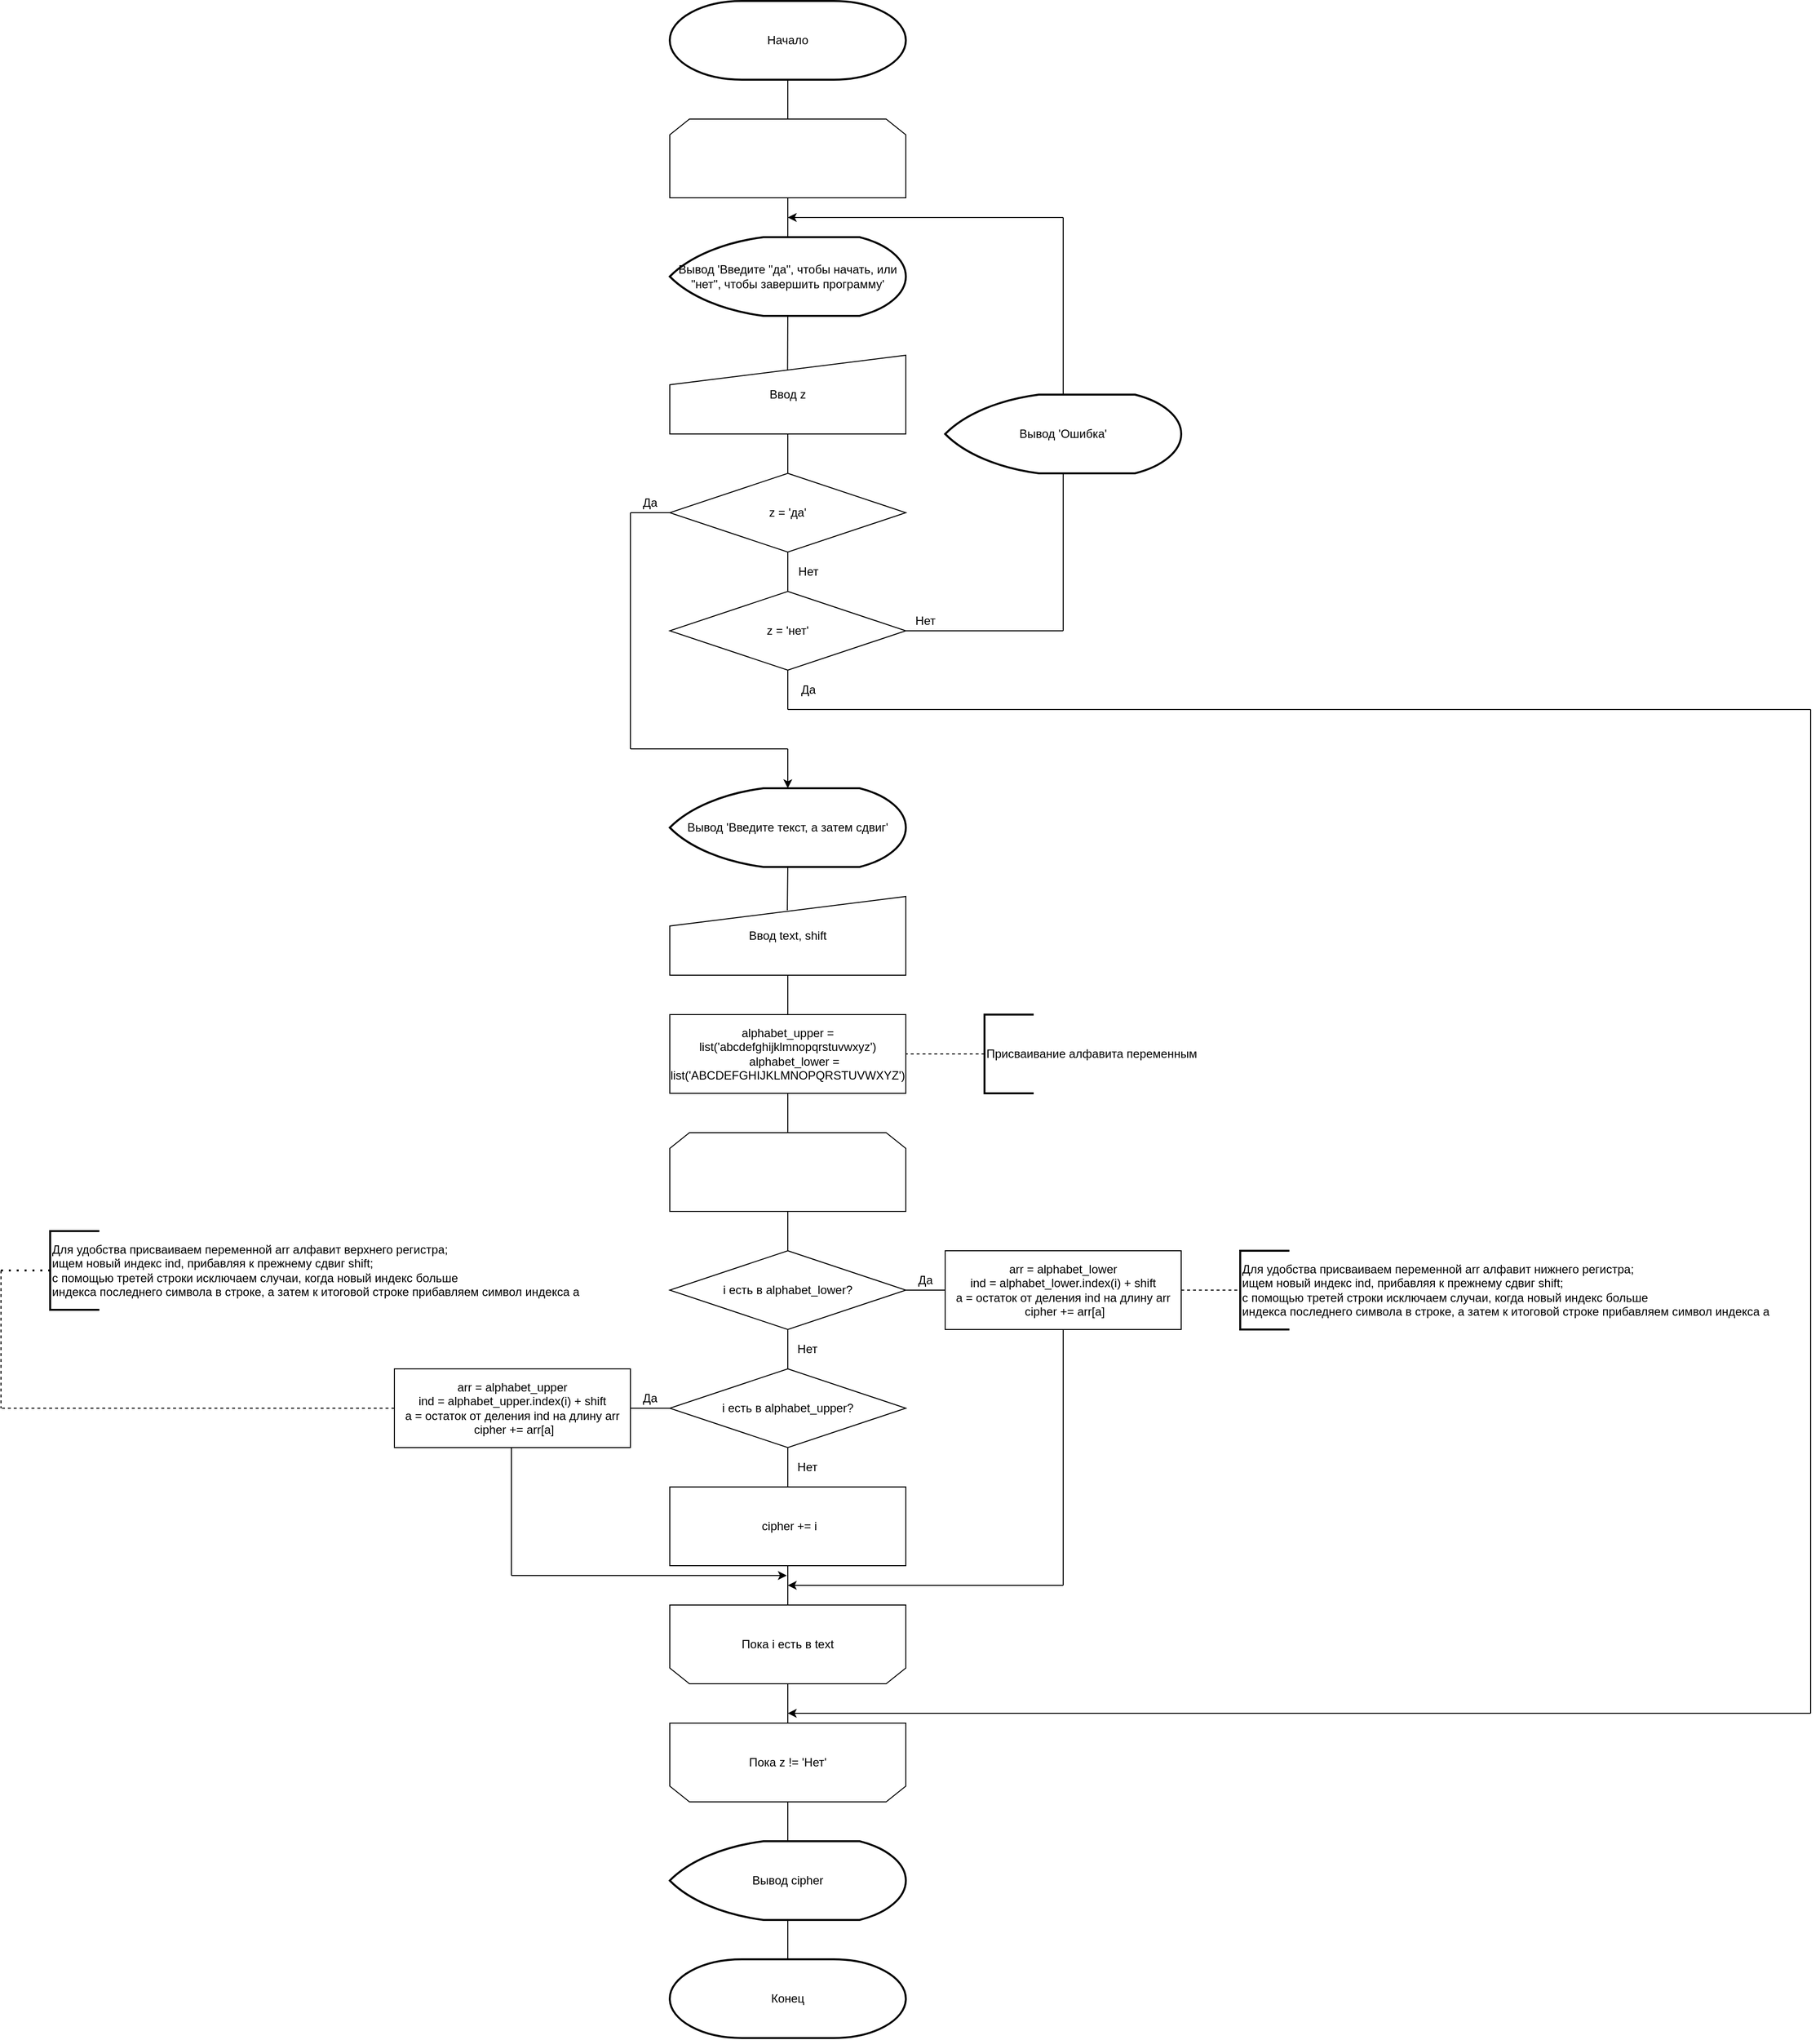 <mxfile version="15.3.0" type="github">
  <diagram id="L_eCcWARfc-s5K9qRDMl" name="Page-1">
    <mxGraphModel dx="1865" dy="588" grid="1" gridSize="10" guides="1" tooltips="1" connect="1" arrows="1" fold="1" page="1" pageScale="1" pageWidth="827" pageHeight="1169" math="0" shadow="0">
      <root>
        <mxCell id="0" />
        <mxCell id="1" parent="0" />
        <mxCell id="_cBvLI8PUuSnjw4zckk6-4" value="Начало" style="strokeWidth=2;html=1;shape=mxgraph.flowchart.terminator;whiteSpace=wrap;" vertex="1" parent="1">
          <mxGeometry x="280" y="40" width="240" height="80" as="geometry" />
        </mxCell>
        <mxCell id="_cBvLI8PUuSnjw4zckk6-5" value="Конец" style="strokeWidth=2;html=1;shape=mxgraph.flowchart.terminator;whiteSpace=wrap;" vertex="1" parent="1">
          <mxGeometry x="280" y="2030" width="240" height="80" as="geometry" />
        </mxCell>
        <mxCell id="_cBvLI8PUuSnjw4zckk6-6" value="Ввод text, shift" style="shape=manualInput;whiteSpace=wrap;html=1;" vertex="1" parent="1">
          <mxGeometry x="280" y="950" width="240" height="80" as="geometry" />
        </mxCell>
        <mxCell id="_cBvLI8PUuSnjw4zckk6-7" value="" style="endArrow=none;html=1;entryX=0.5;entryY=1;entryDx=0;entryDy=0;entryPerimeter=0;" edge="1" parent="1" target="_cBvLI8PUuSnjw4zckk6-4">
          <mxGeometry width="50" height="50" relative="1" as="geometry">
            <mxPoint x="400" y="160" as="sourcePoint" />
            <mxPoint x="410" y="310" as="targetPoint" />
          </mxGeometry>
        </mxCell>
        <mxCell id="_cBvLI8PUuSnjw4zckk6-8" value="" style="shape=loopLimit;whiteSpace=wrap;html=1;" vertex="1" parent="1">
          <mxGeometry x="280" y="1190" width="240" height="80" as="geometry" />
        </mxCell>
        <mxCell id="_cBvLI8PUuSnjw4zckk6-10" value="Пока i есть в text" style="shape=loopLimit;whiteSpace=wrap;html=1;flipH=0;flipV=1;" vertex="1" parent="1">
          <mxGeometry x="280" y="1670" width="240" height="80" as="geometry" />
        </mxCell>
        <mxCell id="_cBvLI8PUuSnjw4zckk6-12" value="" style="endArrow=none;html=1;" edge="1" parent="1">
          <mxGeometry width="50" height="50" relative="1" as="geometry">
            <mxPoint x="400" y="1190" as="sourcePoint" />
            <mxPoint x="400" y="1150" as="targetPoint" />
          </mxGeometry>
        </mxCell>
        <mxCell id="_cBvLI8PUuSnjw4zckk6-16" value="&lt;div&gt;alphabet_upper = list(&#39;abcdefghijklmnopqrstuvwxyz&#39;)&lt;/div&gt;&lt;div&gt;&amp;nbsp; &amp;nbsp; alphabet_lower = list(&#39;ABCDEFGHIJKLMNOPQRSTUVWXYZ&#39;)&lt;/div&gt;" style="whiteSpace=wrap;html=1;" vertex="1" parent="1">
          <mxGeometry x="280" y="1070" width="240" height="80" as="geometry" />
        </mxCell>
        <mxCell id="_cBvLI8PUuSnjw4zckk6-17" value="i есть в alphabet_lower?" style="rhombus;whiteSpace=wrap;html=1;" vertex="1" parent="1">
          <mxGeometry x="280" y="1310" width="240" height="80" as="geometry" />
        </mxCell>
        <mxCell id="_cBvLI8PUuSnjw4zckk6-18" value="i есть в alphabet_upper?" style="rhombus;whiteSpace=wrap;html=1;" vertex="1" parent="1">
          <mxGeometry x="280" y="1430" width="240" height="80" as="geometry" />
        </mxCell>
        <mxCell id="_cBvLI8PUuSnjw4zckk6-19" value="" style="endArrow=none;html=1;" edge="1" parent="1">
          <mxGeometry width="50" height="50" relative="1" as="geometry">
            <mxPoint x="400" y="1310" as="sourcePoint" />
            <mxPoint x="400" y="1270" as="targetPoint" />
          </mxGeometry>
        </mxCell>
        <mxCell id="_cBvLI8PUuSnjw4zckk6-20" value="" style="endArrow=none;html=1;exitX=0.5;exitY=1;exitDx=0;exitDy=0;entryX=0.5;entryY=0;entryDx=0;entryDy=0;" edge="1" parent="1" source="_cBvLI8PUuSnjw4zckk6-17" target="_cBvLI8PUuSnjw4zckk6-18">
          <mxGeometry width="50" height="50" relative="1" as="geometry">
            <mxPoint x="390" y="1370" as="sourcePoint" />
            <mxPoint x="440" y="1320" as="targetPoint" />
          </mxGeometry>
        </mxCell>
        <mxCell id="_cBvLI8PUuSnjw4zckk6-21" value="" style="endArrow=none;html=1;entryX=1;entryY=0.5;entryDx=0;entryDy=0;exitX=0;exitY=0.5;exitDx=0;exitDy=0;" edge="1" parent="1" target="_cBvLI8PUuSnjw4zckk6-17">
          <mxGeometry width="50" height="50" relative="1" as="geometry">
            <mxPoint x="560" y="1350" as="sourcePoint" />
            <mxPoint x="440" y="1320" as="targetPoint" />
          </mxGeometry>
        </mxCell>
        <mxCell id="_cBvLI8PUuSnjw4zckk6-22" value="arr = alphabet_lower&lt;br&gt;ind = alphabet_lower.index(i) + shift&lt;br&gt;a = остаток от деления ind на длину arr&lt;br&gt;&amp;nbsp;cipher += arr[a]" style="whiteSpace=wrap;html=1;" vertex="1" parent="1">
          <mxGeometry x="560" y="1310" width="240" height="80" as="geometry" />
        </mxCell>
        <mxCell id="_cBvLI8PUuSnjw4zckk6-23" value="&lt;span&gt;arr = alphabet_upper&lt;/span&gt;&lt;br&gt;&lt;span&gt;ind = alphabet_upper.index(i) + shift&lt;/span&gt;&lt;br&gt;&lt;span&gt;a = остаток от деления ind на длину arr&lt;/span&gt;&lt;br&gt;&lt;span&gt;&amp;nbsp;cipher += arr[a]&lt;/span&gt;" style="whiteSpace=wrap;html=1;" vertex="1" parent="1">
          <mxGeometry y="1430" width="240" height="80" as="geometry" />
        </mxCell>
        <mxCell id="_cBvLI8PUuSnjw4zckk6-24" value="" style="endArrow=none;html=1;entryX=0.5;entryY=1;entryDx=0;entryDy=0;" edge="1" parent="1">
          <mxGeometry width="50" height="50" relative="1" as="geometry">
            <mxPoint x="680" y="1650" as="sourcePoint" />
            <mxPoint x="680" y="1390" as="targetPoint" />
          </mxGeometry>
        </mxCell>
        <mxCell id="_cBvLI8PUuSnjw4zckk6-25" value="" style="endArrow=none;html=1;entryX=0;entryY=0.5;entryDx=0;entryDy=0;exitX=1;exitY=0.5;exitDx=0;exitDy=0;" edge="1" parent="1" target="_cBvLI8PUuSnjw4zckk6-18">
          <mxGeometry width="50" height="50" relative="1" as="geometry">
            <mxPoint x="240" y="1470" as="sourcePoint" />
            <mxPoint x="459" y="1550" as="targetPoint" />
          </mxGeometry>
        </mxCell>
        <mxCell id="_cBvLI8PUuSnjw4zckk6-26" value="" style="endArrow=none;html=1;entryX=0.5;entryY=1;entryDx=0;entryDy=0;" edge="1" parent="1" target="_cBvLI8PUuSnjw4zckk6-18">
          <mxGeometry width="50" height="50" relative="1" as="geometry">
            <mxPoint x="400" y="1550" as="sourcePoint" />
            <mxPoint x="460" y="1550" as="targetPoint" />
          </mxGeometry>
        </mxCell>
        <mxCell id="_cBvLI8PUuSnjw4zckk6-27" value="&lt;span&gt;&amp;nbsp;cipher += i&lt;/span&gt;" style="whiteSpace=wrap;html=1;" vertex="1" parent="1">
          <mxGeometry x="280" y="1550" width="240" height="80" as="geometry" />
        </mxCell>
        <mxCell id="_cBvLI8PUuSnjw4zckk6-28" value="" style="endArrow=none;html=1;exitX=0.5;exitY=1;exitDx=0;exitDy=0;entryX=0.5;entryY=0;entryDx=0;entryDy=0;" edge="1" parent="1" source="_cBvLI8PUuSnjw4zckk6-27" target="_cBvLI8PUuSnjw4zckk6-10">
          <mxGeometry width="50" height="50" relative="1" as="geometry">
            <mxPoint x="410" y="1650" as="sourcePoint" />
            <mxPoint x="460" y="1600" as="targetPoint" />
          </mxGeometry>
        </mxCell>
        <mxCell id="_cBvLI8PUuSnjw4zckk6-31" value="" style="endArrow=none;html=1;" edge="1" parent="1">
          <mxGeometry width="50" height="50" relative="1" as="geometry">
            <mxPoint x="119" y="1640" as="sourcePoint" />
            <mxPoint x="119" y="1510" as="targetPoint" />
          </mxGeometry>
        </mxCell>
        <mxCell id="_cBvLI8PUuSnjw4zckk6-32" value="" style="endArrow=classic;html=1;" edge="1" parent="1">
          <mxGeometry width="50" height="50" relative="1" as="geometry">
            <mxPoint x="119" y="1640" as="sourcePoint" />
            <mxPoint x="399" y="1640" as="targetPoint" />
          </mxGeometry>
        </mxCell>
        <mxCell id="_cBvLI8PUuSnjw4zckk6-33" value="" style="endArrow=classic;html=1;" edge="1" parent="1">
          <mxGeometry width="50" height="50" relative="1" as="geometry">
            <mxPoint x="680" y="1650" as="sourcePoint" />
            <mxPoint x="400" y="1650" as="targetPoint" />
          </mxGeometry>
        </mxCell>
        <mxCell id="_cBvLI8PUuSnjw4zckk6-34" value="Да" style="text;html=1;strokeColor=none;fillColor=none;align=center;verticalAlign=middle;whiteSpace=wrap;" vertex="1" parent="1">
          <mxGeometry x="520" y="1330" width="40" height="20" as="geometry" />
        </mxCell>
        <mxCell id="_cBvLI8PUuSnjw4zckk6-35" value="Да" style="text;html=1;strokeColor=none;fillColor=none;align=center;verticalAlign=middle;whiteSpace=wrap;" vertex="1" parent="1">
          <mxGeometry x="240" y="1450" width="40" height="20" as="geometry" />
        </mxCell>
        <mxCell id="_cBvLI8PUuSnjw4zckk6-36" value="Нет" style="text;html=1;strokeColor=none;fillColor=none;align=center;verticalAlign=middle;whiteSpace=wrap;" vertex="1" parent="1">
          <mxGeometry x="400" y="1400" width="40" height="20" as="geometry" />
        </mxCell>
        <mxCell id="_cBvLI8PUuSnjw4zckk6-37" value="Нет" style="text;html=1;strokeColor=none;fillColor=none;align=center;verticalAlign=middle;whiteSpace=wrap;" vertex="1" parent="1">
          <mxGeometry x="400" y="1520" width="40" height="20" as="geometry" />
        </mxCell>
        <mxCell id="_cBvLI8PUuSnjw4zckk6-39" value="" style="shape=loopLimit;whiteSpace=wrap;html=1;" vertex="1" parent="1">
          <mxGeometry x="280" y="160" width="240" height="80" as="geometry" />
        </mxCell>
        <mxCell id="_cBvLI8PUuSnjw4zckk6-41" value="" style="endArrow=none;html=1;entryX=0.498;entryY=0.175;entryDx=0;entryDy=0;entryPerimeter=0;" edge="1" parent="1" target="_cBvLI8PUuSnjw4zckk6-6">
          <mxGeometry width="50" height="50" relative="1" as="geometry">
            <mxPoint x="400" y="920" as="sourcePoint" />
            <mxPoint x="370" y="970" as="targetPoint" />
          </mxGeometry>
        </mxCell>
        <mxCell id="_cBvLI8PUuSnjw4zckk6-42" value="" style="endArrow=none;html=1;entryX=0.5;entryY=1;entryDx=0;entryDy=0;exitX=0.5;exitY=0;exitDx=0;exitDy=0;" edge="1" parent="1" source="_cBvLI8PUuSnjw4zckk6-16" target="_cBvLI8PUuSnjw4zckk6-6">
          <mxGeometry width="50" height="50" relative="1" as="geometry">
            <mxPoint x="320" y="1020" as="sourcePoint" />
            <mxPoint x="370" y="970" as="targetPoint" />
          </mxGeometry>
        </mxCell>
        <mxCell id="_cBvLI8PUuSnjw4zckk6-43" value="Вывод cipher" style="strokeWidth=2;html=1;shape=mxgraph.flowchart.display;whiteSpace=wrap;" vertex="1" parent="1">
          <mxGeometry x="280" y="1910" width="240" height="80" as="geometry" />
        </mxCell>
        <mxCell id="_cBvLI8PUuSnjw4zckk6-44" value="Пока z != &#39;Нет&#39;" style="shape=loopLimit;whiteSpace=wrap;html=1;flipH=0;flipV=1;" vertex="1" parent="1">
          <mxGeometry x="280" y="1790" width="240" height="80" as="geometry" />
        </mxCell>
        <mxCell id="_cBvLI8PUuSnjw4zckk6-45" value="" style="endArrow=none;html=1;entryX=0.5;entryY=1;entryDx=0;entryDy=0;exitX=0.5;exitY=0;exitDx=0;exitDy=0;" edge="1" parent="1" source="_cBvLI8PUuSnjw4zckk6-44" target="_cBvLI8PUuSnjw4zckk6-10">
          <mxGeometry width="50" height="50" relative="1" as="geometry">
            <mxPoint x="320" y="1770" as="sourcePoint" />
            <mxPoint x="370" y="1720" as="targetPoint" />
          </mxGeometry>
        </mxCell>
        <mxCell id="_cBvLI8PUuSnjw4zckk6-46" value="" style="endArrow=none;html=1;exitX=0.5;exitY=1;exitDx=0;exitDy=0;entryX=0.5;entryY=0;entryDx=0;entryDy=0;entryPerimeter=0;" edge="1" parent="1" source="_cBvLI8PUuSnjw4zckk6-44" target="_cBvLI8PUuSnjw4zckk6-43">
          <mxGeometry width="50" height="50" relative="1" as="geometry">
            <mxPoint x="320" y="1770" as="sourcePoint" />
            <mxPoint x="370" y="1720" as="targetPoint" />
          </mxGeometry>
        </mxCell>
        <mxCell id="_cBvLI8PUuSnjw4zckk6-47" value="" style="endArrow=none;html=1;entryX=0.5;entryY=1;entryDx=0;entryDy=0;entryPerimeter=0;exitX=0.5;exitY=0;exitDx=0;exitDy=0;exitPerimeter=0;" edge="1" parent="1" source="_cBvLI8PUuSnjw4zckk6-5" target="_cBvLI8PUuSnjw4zckk6-43">
          <mxGeometry width="50" height="50" relative="1" as="geometry">
            <mxPoint x="320" y="1970" as="sourcePoint" />
            <mxPoint x="370" y="1920" as="targetPoint" />
          </mxGeometry>
        </mxCell>
        <mxCell id="_cBvLI8PUuSnjw4zckk6-48" value="Вывод &#39;Введите &quot;да&quot;, чтобы начать, или &quot;нет&quot;, чтобы завершить программу&#39;" style="strokeWidth=2;html=1;shape=mxgraph.flowchart.display;whiteSpace=wrap;" vertex="1" parent="1">
          <mxGeometry x="280" y="280" width="240" height="80" as="geometry" />
        </mxCell>
        <mxCell id="_cBvLI8PUuSnjw4zckk6-50" value="" style="endArrow=none;html=1;exitX=0.5;exitY=1;exitDx=0;exitDy=0;" edge="1" parent="1" source="_cBvLI8PUuSnjw4zckk6-39">
          <mxGeometry width="50" height="50" relative="1" as="geometry">
            <mxPoint x="340" y="400" as="sourcePoint" />
            <mxPoint x="400" y="280" as="targetPoint" />
          </mxGeometry>
        </mxCell>
        <mxCell id="_cBvLI8PUuSnjw4zckk6-51" value="z = &#39;да&#39;" style="rhombus;whiteSpace=wrap;html=1;" vertex="1" parent="1">
          <mxGeometry x="280" y="520" width="240" height="80" as="geometry" />
        </mxCell>
        <mxCell id="_cBvLI8PUuSnjw4zckk6-52" value="" style="endArrow=none;html=1;entryX=0.5;entryY=1;entryDx=0;entryDy=0;entryPerimeter=0;exitX=0.499;exitY=0.215;exitDx=0;exitDy=0;exitPerimeter=0;" edge="1" parent="1" source="_cBvLI8PUuSnjw4zckk6-55" target="_cBvLI8PUuSnjw4zckk6-48">
          <mxGeometry width="50" height="50" relative="1" as="geometry">
            <mxPoint x="400" y="400" as="sourcePoint" />
            <mxPoint x="250" y="470" as="targetPoint" />
          </mxGeometry>
        </mxCell>
        <mxCell id="_cBvLI8PUuSnjw4zckk6-53" value="z = &#39;нет&#39;" style="rhombus;whiteSpace=wrap;html=1;" vertex="1" parent="1">
          <mxGeometry x="280" y="640" width="240" height="80" as="geometry" />
        </mxCell>
        <mxCell id="_cBvLI8PUuSnjw4zckk6-54" value="" style="endArrow=none;html=1;entryX=0.5;entryY=1;entryDx=0;entryDy=0;exitX=0.5;exitY=0;exitDx=0;exitDy=0;" edge="1" parent="1" source="_cBvLI8PUuSnjw4zckk6-53" target="_cBvLI8PUuSnjw4zckk6-51">
          <mxGeometry width="50" height="50" relative="1" as="geometry">
            <mxPoint x="200" y="650" as="sourcePoint" />
            <mxPoint x="250" y="600" as="targetPoint" />
          </mxGeometry>
        </mxCell>
        <mxCell id="_cBvLI8PUuSnjw4zckk6-55" value="Ввод z" style="shape=manualInput;whiteSpace=wrap;html=1;" vertex="1" parent="1">
          <mxGeometry x="280" y="400" width="240" height="80" as="geometry" />
        </mxCell>
        <mxCell id="_cBvLI8PUuSnjw4zckk6-56" value="" style="endArrow=none;html=1;entryX=0.5;entryY=1;entryDx=0;entryDy=0;exitX=0.5;exitY=0;exitDx=0;exitDy=0;" edge="1" parent="1" source="_cBvLI8PUuSnjw4zckk6-51" target="_cBvLI8PUuSnjw4zckk6-55">
          <mxGeometry width="50" height="50" relative="1" as="geometry">
            <mxPoint x="200" y="650" as="sourcePoint" />
            <mxPoint x="250" y="600" as="targetPoint" />
          </mxGeometry>
        </mxCell>
        <mxCell id="_cBvLI8PUuSnjw4zckk6-57" value="Вывод &#39;Ошибка&#39;" style="strokeWidth=2;html=1;shape=mxgraph.flowchart.display;whiteSpace=wrap;" vertex="1" parent="1">
          <mxGeometry x="560" y="440" width="240" height="80" as="geometry" />
        </mxCell>
        <mxCell id="_cBvLI8PUuSnjw4zckk6-58" value="" style="endArrow=none;html=1;entryX=0.5;entryY=1;entryDx=0;entryDy=0;entryPerimeter=0;" edge="1" parent="1" target="_cBvLI8PUuSnjw4zckk6-57">
          <mxGeometry width="50" height="50" relative="1" as="geometry">
            <mxPoint x="680" y="680" as="sourcePoint" />
            <mxPoint x="250" y="540" as="targetPoint" />
          </mxGeometry>
        </mxCell>
        <mxCell id="_cBvLI8PUuSnjw4zckk6-59" value="" style="endArrow=none;html=1;exitX=1;exitY=0.5;exitDx=0;exitDy=0;" edge="1" parent="1" source="_cBvLI8PUuSnjw4zckk6-53">
          <mxGeometry width="50" height="50" relative="1" as="geometry">
            <mxPoint x="200" y="590" as="sourcePoint" />
            <mxPoint x="680" y="680" as="targetPoint" />
          </mxGeometry>
        </mxCell>
        <mxCell id="_cBvLI8PUuSnjw4zckk6-60" value="" style="endArrow=classic;html=1;" edge="1" parent="1">
          <mxGeometry width="50" height="50" relative="1" as="geometry">
            <mxPoint x="680" y="260" as="sourcePoint" />
            <mxPoint x="400" y="260" as="targetPoint" />
          </mxGeometry>
        </mxCell>
        <mxCell id="_cBvLI8PUuSnjw4zckk6-61" value="" style="endArrow=none;html=1;exitX=0.5;exitY=0;exitDx=0;exitDy=0;exitPerimeter=0;" edge="1" parent="1" source="_cBvLI8PUuSnjw4zckk6-57">
          <mxGeometry width="50" height="50" relative="1" as="geometry">
            <mxPoint x="200" y="590" as="sourcePoint" />
            <mxPoint x="680" y="260" as="targetPoint" />
          </mxGeometry>
        </mxCell>
        <mxCell id="_cBvLI8PUuSnjw4zckk6-62" value="" style="endArrow=none;html=1;entryX=0.5;entryY=1;entryDx=0;entryDy=0;" edge="1" parent="1" target="_cBvLI8PUuSnjw4zckk6-53">
          <mxGeometry width="50" height="50" relative="1" as="geometry">
            <mxPoint x="400" y="760" as="sourcePoint" />
            <mxPoint x="240" y="600" as="targetPoint" />
          </mxGeometry>
        </mxCell>
        <mxCell id="_cBvLI8PUuSnjw4zckk6-63" value="" style="endArrow=none;html=1;" edge="1" parent="1">
          <mxGeometry width="50" height="50" relative="1" as="geometry">
            <mxPoint x="1440" y="760" as="sourcePoint" />
            <mxPoint x="400" y="760" as="targetPoint" />
          </mxGeometry>
        </mxCell>
        <mxCell id="_cBvLI8PUuSnjw4zckk6-64" value="Вывод &#39;Введите текст, а затем сдвиг&#39;" style="strokeWidth=2;html=1;shape=mxgraph.flowchart.display;whiteSpace=wrap;" vertex="1" parent="1">
          <mxGeometry x="280" y="840" width="240" height="80" as="geometry" />
        </mxCell>
        <mxCell id="_cBvLI8PUuSnjw4zckk6-65" value="" style="endArrow=none;html=1;entryX=0;entryY=0.5;entryDx=0;entryDy=0;" edge="1" parent="1" target="_cBvLI8PUuSnjw4zckk6-51">
          <mxGeometry width="50" height="50" relative="1" as="geometry">
            <mxPoint x="240" y="560" as="sourcePoint" />
            <mxPoint x="280" y="570" as="targetPoint" />
          </mxGeometry>
        </mxCell>
        <mxCell id="_cBvLI8PUuSnjw4zckk6-66" value="" style="endArrow=none;html=1;" edge="1" parent="1">
          <mxGeometry width="50" height="50" relative="1" as="geometry">
            <mxPoint x="240" y="800" as="sourcePoint" />
            <mxPoint x="240" y="560" as="targetPoint" />
          </mxGeometry>
        </mxCell>
        <mxCell id="_cBvLI8PUuSnjw4zckk6-67" value="" style="endArrow=none;html=1;" edge="1" parent="1">
          <mxGeometry width="50" height="50" relative="1" as="geometry">
            <mxPoint x="240" y="800" as="sourcePoint" />
            <mxPoint x="400" y="800" as="targetPoint" />
          </mxGeometry>
        </mxCell>
        <mxCell id="_cBvLI8PUuSnjw4zckk6-68" value="" style="endArrow=classic;html=1;entryX=0.5;entryY=0;entryDx=0;entryDy=0;entryPerimeter=0;" edge="1" parent="1" target="_cBvLI8PUuSnjw4zckk6-64">
          <mxGeometry width="50" height="50" relative="1" as="geometry">
            <mxPoint x="400" y="800" as="sourcePoint" />
            <mxPoint x="240" y="750" as="targetPoint" />
          </mxGeometry>
        </mxCell>
        <mxCell id="_cBvLI8PUuSnjw4zckk6-69" value="Да" style="text;html=1;strokeColor=none;fillColor=none;align=center;verticalAlign=middle;whiteSpace=wrap;rounded=0;" vertex="1" parent="1">
          <mxGeometry x="240" y="540" width="40" height="20" as="geometry" />
        </mxCell>
        <mxCell id="_cBvLI8PUuSnjw4zckk6-70" value="Нет" style="text;html=1;strokeColor=none;fillColor=none;align=center;verticalAlign=middle;whiteSpace=wrap;rounded=0;" vertex="1" parent="1">
          <mxGeometry x="401" y="610" width="40" height="20" as="geometry" />
        </mxCell>
        <mxCell id="_cBvLI8PUuSnjw4zckk6-71" value="Нет" style="text;html=1;strokeColor=none;fillColor=none;align=center;verticalAlign=middle;whiteSpace=wrap;rounded=0;" vertex="1" parent="1">
          <mxGeometry x="520" y="660" width="40" height="20" as="geometry" />
        </mxCell>
        <mxCell id="_cBvLI8PUuSnjw4zckk6-72" value="Да" style="text;html=1;strokeColor=none;fillColor=none;align=center;verticalAlign=middle;whiteSpace=wrap;rounded=0;" vertex="1" parent="1">
          <mxGeometry x="401" y="730" width="40" height="20" as="geometry" />
        </mxCell>
        <mxCell id="_cBvLI8PUuSnjw4zckk6-73" value="" style="endArrow=none;html=1;" edge="1" parent="1">
          <mxGeometry width="50" height="50" relative="1" as="geometry">
            <mxPoint x="1440" y="1780" as="sourcePoint" />
            <mxPoint x="1440" y="760" as="targetPoint" />
          </mxGeometry>
        </mxCell>
        <mxCell id="_cBvLI8PUuSnjw4zckk6-74" value="" style="endArrow=classic;html=1;" edge="1" parent="1">
          <mxGeometry width="50" height="50" relative="1" as="geometry">
            <mxPoint x="1440" y="1780" as="sourcePoint" />
            <mxPoint x="400" y="1780" as="targetPoint" />
          </mxGeometry>
        </mxCell>
        <mxCell id="_cBvLI8PUuSnjw4zckk6-75" value="Присваивание алфавита переменным" style="strokeWidth=2;html=1;shape=mxgraph.flowchart.annotation_1;align=left;pointerEvents=1;" vertex="1" parent="1">
          <mxGeometry x="600" y="1070" width="50" height="80" as="geometry" />
        </mxCell>
        <mxCell id="_cBvLI8PUuSnjw4zckk6-76" value="" style="endArrow=none;dashed=1;html=1;entryX=1;entryY=0.5;entryDx=0;entryDy=0;exitX=0;exitY=0.5;exitDx=0;exitDy=0;exitPerimeter=0;" edge="1" parent="1" source="_cBvLI8PUuSnjw4zckk6-75" target="_cBvLI8PUuSnjw4zckk6-16">
          <mxGeometry width="50" height="50" relative="1" as="geometry">
            <mxPoint x="320" y="980" as="sourcePoint" />
            <mxPoint x="370" y="930" as="targetPoint" />
          </mxGeometry>
        </mxCell>
        <mxCell id="_cBvLI8PUuSnjw4zckk6-79" value="Для удобства присваиваем переменной arr алфавит нижнего регистра;&lt;br&gt;ищем новый индекс ind, прибавляя к прежнему сдвиг shift;&lt;br&gt;с помощью третей строки исключаем случаи, когда новый индекс больше&lt;br&gt;индекса последнего символа в строке, а затем к итоговой строке прибавляем символ индекса а" style="strokeWidth=2;html=1;shape=mxgraph.flowchart.annotation_1;align=left;pointerEvents=1;" vertex="1" parent="1">
          <mxGeometry x="860" y="1310" width="50" height="80" as="geometry" />
        </mxCell>
        <mxCell id="_cBvLI8PUuSnjw4zckk6-80" value="Для удобства присваиваем переменной arr алфавит верхнего регистра;&lt;br&gt;ищем новый индекс ind, прибавляя к прежнему сдвиг shift;&lt;br&gt;с помощью третей строки исключаем случаи, когда новый индекс больше&lt;br&gt;индекса последнего символа в строке, а затем к итоговой строке прибавляем символ индекса а" style="strokeWidth=2;html=1;shape=mxgraph.flowchart.annotation_1;align=left;pointerEvents=1;rotation=0;" vertex="1" parent="1">
          <mxGeometry x="-350" y="1290" width="50" height="80" as="geometry" />
        </mxCell>
        <mxCell id="_cBvLI8PUuSnjw4zckk6-81" value="" style="endArrow=none;dashed=1;html=1;exitX=0;exitY=0.5;exitDx=0;exitDy=0;" edge="1" parent="1" source="_cBvLI8PUuSnjw4zckk6-23">
          <mxGeometry width="50" height="50" relative="1" as="geometry">
            <mxPoint x="210" y="1340" as="sourcePoint" />
            <mxPoint x="-400" y="1470" as="targetPoint" />
          </mxGeometry>
        </mxCell>
        <mxCell id="_cBvLI8PUuSnjw4zckk6-82" value="" style="endArrow=none;dashed=1;html=1;entryX=0;entryY=0.5;entryDx=0;entryDy=0;entryPerimeter=0;" edge="1" parent="1" target="_cBvLI8PUuSnjw4zckk6-79">
          <mxGeometry width="50" height="50" relative="1" as="geometry">
            <mxPoint x="800" y="1350" as="sourcePoint" />
            <mxPoint x="850" y="1290" as="targetPoint" />
          </mxGeometry>
        </mxCell>
        <mxCell id="_cBvLI8PUuSnjw4zckk6-83" value="" style="endArrow=none;dashed=1;html=1;dashPattern=1 3;strokeWidth=2;exitX=0;exitY=0.5;exitDx=0;exitDy=0;exitPerimeter=0;" edge="1" parent="1" source="_cBvLI8PUuSnjw4zckk6-80">
          <mxGeometry width="50" height="50" relative="1" as="geometry">
            <mxPoint x="170" y="1310" as="sourcePoint" />
            <mxPoint x="-400" y="1330" as="targetPoint" />
          </mxGeometry>
        </mxCell>
        <mxCell id="_cBvLI8PUuSnjw4zckk6-84" value="" style="endArrow=none;dashed=1;html=1;" edge="1" parent="1">
          <mxGeometry width="50" height="50" relative="1" as="geometry">
            <mxPoint x="-400" y="1330" as="sourcePoint" />
            <mxPoint x="-400" y="1470" as="targetPoint" />
          </mxGeometry>
        </mxCell>
      </root>
    </mxGraphModel>
  </diagram>
</mxfile>
